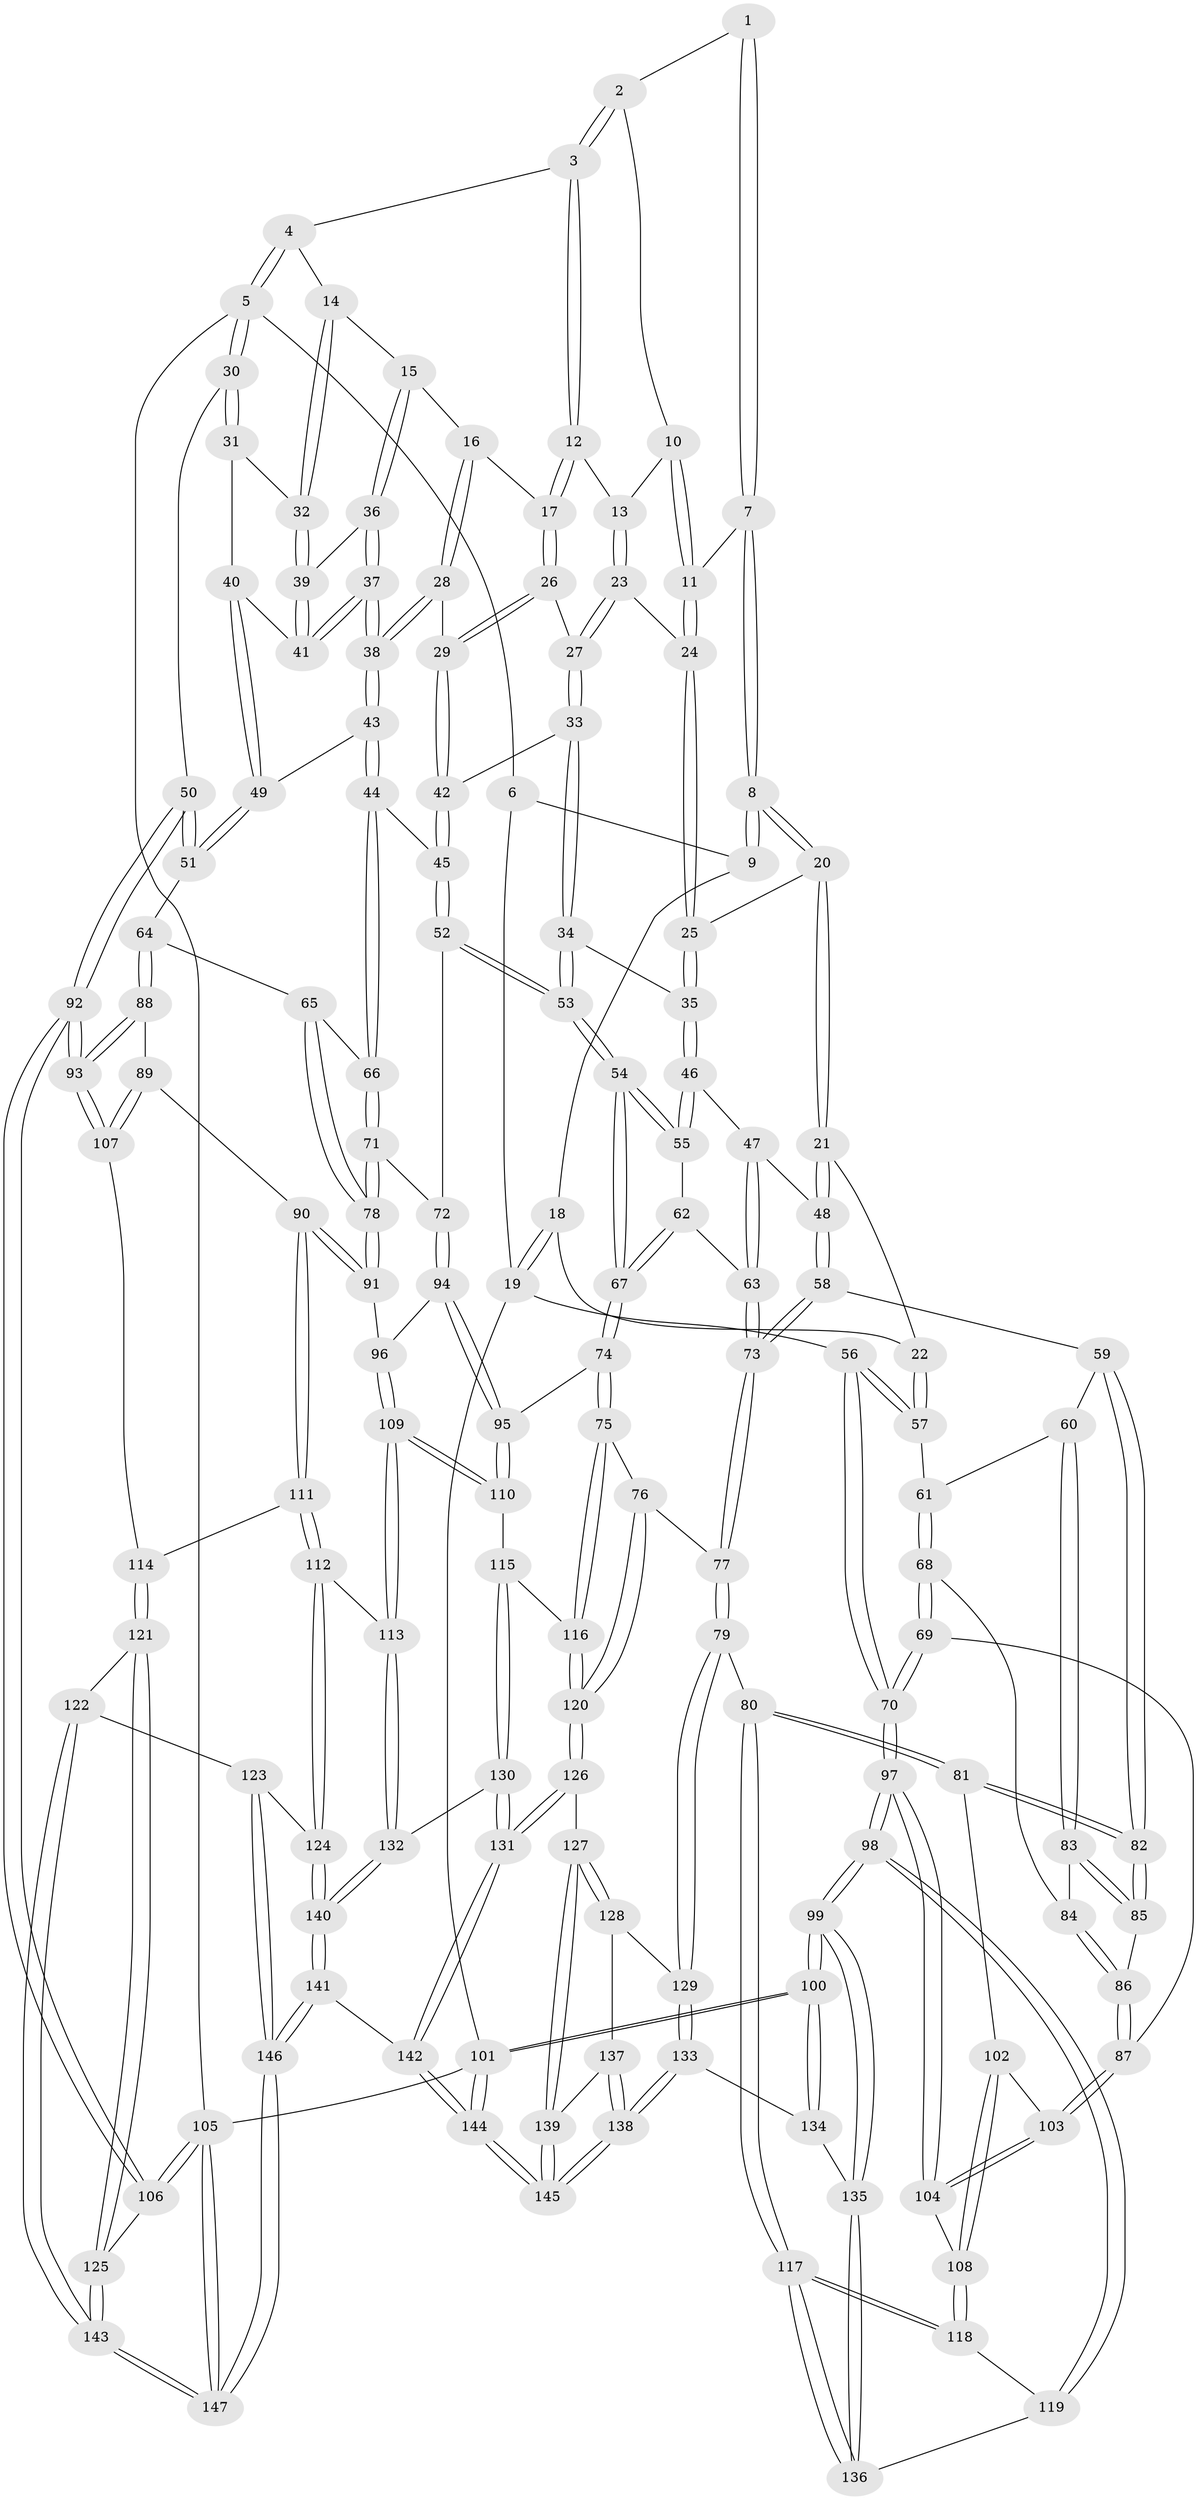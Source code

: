 // Generated by graph-tools (version 1.1) at 2025/03/03/09/25 03:03:20]
// undirected, 147 vertices, 364 edges
graph export_dot {
graph [start="1"]
  node [color=gray90,style=filled];
  1 [pos="+0.3374447563176548+0"];
  2 [pos="+0.5506329513462028+0"];
  3 [pos="+0.904668449912802+0"];
  4 [pos="+0.9897475945875183+0"];
  5 [pos="+1+0"];
  6 [pos="+0+0"];
  7 [pos="+0.3092559002567858+0.017866248452728134"];
  8 [pos="+0.19430961463526458+0.14024434895866128"];
  9 [pos="+0.11989254376277417+0.10365118465321162"];
  10 [pos="+0.5443788164112275+0"];
  11 [pos="+0.403817939585107+0.143491229910692"];
  12 [pos="+0.624861167201675+0.15039059463203214"];
  13 [pos="+0.5783853383933618+0.13187995325508048"];
  14 [pos="+0.849166201192799+0.11709748230365839"];
  15 [pos="+0.8181828571171624+0.14370673396692865"];
  16 [pos="+0.7387013752221011+0.1716736038587967"];
  17 [pos="+0.6367480917104998+0.15919881896437188"];
  18 [pos="+0.07335713084417624+0.13175287148712042"];
  19 [pos="+0+0.16766228474068043"];
  20 [pos="+0.23557009257850456+0.2667866203234055"];
  21 [pos="+0.18576434842700273+0.32832830571901106"];
  22 [pos="+0.04105815533587518+0.34005385299488244"];
  23 [pos="+0.5069422993361008+0.1880806397011183"];
  24 [pos="+0.4064329699192112+0.15511563342684237"];
  25 [pos="+0.3117429957985624+0.2638363174089482"];
  26 [pos="+0.6274866259167926+0.2712380137189376"];
  27 [pos="+0.5147137912464053+0.2648630166188936"];
  28 [pos="+0.6899983264476072+0.3188188219477822"];
  29 [pos="+0.6642193465673961+0.3189844681087756"];
  30 [pos="+1+0.2899821786480519"];
  31 [pos="+0.9515685286552226+0.24499516303448204"];
  32 [pos="+0.9057321289447825+0.20989898744237823"];
  33 [pos="+0.48716063667670517+0.3318066060272199"];
  34 [pos="+0.45275479388059775+0.35412883095868347"];
  35 [pos="+0.429531990498726+0.35812549669336985"];
  36 [pos="+0.7988048134757761+0.28790826614981785"];
  37 [pos="+0.7732155546828372+0.3569915565756915"];
  38 [pos="+0.767780703710798+0.3631577137227872"];
  39 [pos="+0.8796835273732382+0.28929411621081974"];
  40 [pos="+0.9350325034623134+0.3593225927844105"];
  41 [pos="+0.8819192128913708+0.32727394049369096"];
  42 [pos="+0.6062132516219089+0.3755032046054081"];
  43 [pos="+0.7785874225294218+0.42610004130557627"];
  44 [pos="+0.776222130990695+0.43970056108604577"];
  45 [pos="+0.6147489825607078+0.45886762852417123"];
  46 [pos="+0.4004140067739471+0.4192089337871856"];
  47 [pos="+0.39347354568695714+0.42588602932553676"];
  48 [pos="+0.22936630782125+0.45127839038659456"];
  49 [pos="+0.9486635022382149+0.3838134044735345"];
  50 [pos="+1+0.447379147883209"];
  51 [pos="+1+0.44797648484311314"];
  52 [pos="+0.5842736596991213+0.507395596450588"];
  53 [pos="+0.5643507151334681+0.5193728214237303"];
  54 [pos="+0.5495769664447295+0.5400733726872893"];
  55 [pos="+0.45297270181520266+0.4833566965316235"];
  56 [pos="+0+0.352136282903386"];
  57 [pos="+0.015624223196970013+0.3488622778603532"];
  58 [pos="+0.22900237310366178+0.4550053910605871"];
  59 [pos="+0.18102022059116965+0.5156383010118579"];
  60 [pos="+0.14550375854879574+0.5273276646110545"];
  61 [pos="+0.08195638543888822+0.4975221926244696"];
  62 [pos="+0.42367802196444404+0.5202726226384725"];
  63 [pos="+0.3762459765791922+0.5218740690687232"];
  64 [pos="+0.9041475723411955+0.5296857767152853"];
  65 [pos="+0.8496690845011138+0.508902014892746"];
  66 [pos="+0.777660961792849+0.4440731796573581"];
  67 [pos="+0.5362310784592957+0.5766516909417827"];
  68 [pos="+0.01890140926965448+0.558641839682077"];
  69 [pos="+0+0.583112531358796"];
  70 [pos="+0+0.5870239034367489"];
  71 [pos="+0.719675034014882+0.5545355915105378"];
  72 [pos="+0.7071857906465467+0.5620612605129687"];
  73 [pos="+0.3415650553519264+0.576490146441704"];
  74 [pos="+0.5212537556442183+0.6493474305556987"];
  75 [pos="+0.49791190421375325+0.6630559404984411"];
  76 [pos="+0.3996042099004264+0.7109282476345671"];
  77 [pos="+0.35840940822853123+0.7103282939532325"];
  78 [pos="+0.7879920378991015+0.5925881866751732"];
  79 [pos="+0.3380425664621578+0.7216003756245494"];
  80 [pos="+0.310434482457835+0.7211660354587008"];
  81 [pos="+0.2540748822137319+0.684569871308092"];
  82 [pos="+0.23269353828861147+0.651414960123274"];
  83 [pos="+0.14323774554686924+0.5313827724205679"];
  84 [pos="+0.07644640247374943+0.5746078549589302"];
  85 [pos="+0.12968884529689984+0.6006969459245277"];
  86 [pos="+0.09741113184546459+0.6336576071280188"];
  87 [pos="+0.09147544096398362+0.6488504050520773"];
  88 [pos="+0.9016924691108765+0.6427120752153763"];
  89 [pos="+0.8977393965470499+0.645514169728269"];
  90 [pos="+0.8348393836346377+0.6704670792699627"];
  91 [pos="+0.8080374314167605+0.6648379600657592"];
  92 [pos="+1+0.7385099720183448"];
  93 [pos="+1+0.7356098584586983"];
  94 [pos="+0.6904710888599147+0.6401017797703732"];
  95 [pos="+0.6202761090636951+0.6888876016441433"];
  96 [pos="+0.7960335204925667+0.6687999355527027"];
  97 [pos="+0+0.7231659289218842"];
  98 [pos="+0+0.8609807838306337"];
  99 [pos="+0+1"];
  100 [pos="+0+1"];
  101 [pos="+0+1"];
  102 [pos="+0.10451275567468137+0.6769393970978138"];
  103 [pos="+0.0973817678788108+0.6694744663466556"];
  104 [pos="+0+0.7312376654909196"];
  105 [pos="+1+1"];
  106 [pos="+1+0.8094215436554802"];
  107 [pos="+0.9177815344806938+0.8028525852679068"];
  108 [pos="+0.09111071128221737+0.7781308651387849"];
  109 [pos="+0.7078836017274881+0.7992291172341464"];
  110 [pos="+0.6749595596211208+0.7890021064425082"];
  111 [pos="+0.8474309452930796+0.8040026217101501"];
  112 [pos="+0.7609888156204369+0.8449476916443149"];
  113 [pos="+0.758065471753555+0.8430994970350417"];
  114 [pos="+0.899960348247822+0.8137597021761559"];
  115 [pos="+0.65547748837859+0.8057180116691715"];
  116 [pos="+0.5837275842138723+0.832829655035308"];
  117 [pos="+0.1445212137850318+0.8353023222124539"];
  118 [pos="+0.10726240337517087+0.8007561731791895"];
  119 [pos="+0+0.8460673687990308"];
  120 [pos="+0.5154175474320154+0.8768830266524238"];
  121 [pos="+0.9196685315305796+0.9072686111026458"];
  122 [pos="+0.8733086721842+0.9314591418053947"];
  123 [pos="+0.8222764271965496+0.9341689205528485"];
  124 [pos="+0.7675094648063707+0.8759083218470555"];
  125 [pos="+0.9488704879001639+0.9224581463227886"];
  126 [pos="+0.5156561484236647+0.8972306098115913"];
  127 [pos="+0.4787669511927696+0.9220451204367557"];
  128 [pos="+0.36960791617796135+0.8677767237677442"];
  129 [pos="+0.3372475673323997+0.7499754058504647"];
  130 [pos="+0.6282225730584592+0.9193797679735164"];
  131 [pos="+0.5701547199646447+0.9527918164758489"];
  132 [pos="+0.6514820434659943+0.9240492825465229"];
  133 [pos="+0.23396498479704259+1"];
  134 [pos="+0.14478376288654152+0.9122970050691341"];
  135 [pos="+0.1372567241014405+0.8924019398778953"];
  136 [pos="+0.1372937019414904+0.8769043925311748"];
  137 [pos="+0.3710515852111887+0.8961005577635032"];
  138 [pos="+0.2771357905503987+1"];
  139 [pos="+0.4537428973490723+0.9462810843654028"];
  140 [pos="+0.7092550270505348+0.9724654453643025"];
  141 [pos="+0.6800634069728821+1"];
  142 [pos="+0.6304662594240191+1"];
  143 [pos="+0.9837178254412329+1"];
  144 [pos="+0.28976848181838+1"];
  145 [pos="+0.28931737403487773+1"];
  146 [pos="+0.7712619252903943+1"];
  147 [pos="+1+1"];
  1 -- 2;
  1 -- 7;
  1 -- 7;
  2 -- 3;
  2 -- 3;
  2 -- 10;
  3 -- 4;
  3 -- 12;
  3 -- 12;
  4 -- 5;
  4 -- 5;
  4 -- 14;
  5 -- 6;
  5 -- 30;
  5 -- 30;
  5 -- 105;
  6 -- 9;
  6 -- 19;
  7 -- 8;
  7 -- 8;
  7 -- 11;
  8 -- 9;
  8 -- 9;
  8 -- 20;
  8 -- 20;
  9 -- 18;
  10 -- 11;
  10 -- 11;
  10 -- 13;
  11 -- 24;
  11 -- 24;
  12 -- 13;
  12 -- 17;
  12 -- 17;
  13 -- 23;
  13 -- 23;
  14 -- 15;
  14 -- 32;
  14 -- 32;
  15 -- 16;
  15 -- 36;
  15 -- 36;
  16 -- 17;
  16 -- 28;
  16 -- 28;
  17 -- 26;
  17 -- 26;
  18 -- 19;
  18 -- 19;
  18 -- 22;
  19 -- 56;
  19 -- 101;
  20 -- 21;
  20 -- 21;
  20 -- 25;
  21 -- 22;
  21 -- 48;
  21 -- 48;
  22 -- 57;
  22 -- 57;
  23 -- 24;
  23 -- 27;
  23 -- 27;
  24 -- 25;
  24 -- 25;
  25 -- 35;
  25 -- 35;
  26 -- 27;
  26 -- 29;
  26 -- 29;
  27 -- 33;
  27 -- 33;
  28 -- 29;
  28 -- 38;
  28 -- 38;
  29 -- 42;
  29 -- 42;
  30 -- 31;
  30 -- 31;
  30 -- 50;
  31 -- 32;
  31 -- 40;
  32 -- 39;
  32 -- 39;
  33 -- 34;
  33 -- 34;
  33 -- 42;
  34 -- 35;
  34 -- 53;
  34 -- 53;
  35 -- 46;
  35 -- 46;
  36 -- 37;
  36 -- 37;
  36 -- 39;
  37 -- 38;
  37 -- 38;
  37 -- 41;
  37 -- 41;
  38 -- 43;
  38 -- 43;
  39 -- 41;
  39 -- 41;
  40 -- 41;
  40 -- 49;
  40 -- 49;
  42 -- 45;
  42 -- 45;
  43 -- 44;
  43 -- 44;
  43 -- 49;
  44 -- 45;
  44 -- 66;
  44 -- 66;
  45 -- 52;
  45 -- 52;
  46 -- 47;
  46 -- 55;
  46 -- 55;
  47 -- 48;
  47 -- 63;
  47 -- 63;
  48 -- 58;
  48 -- 58;
  49 -- 51;
  49 -- 51;
  50 -- 51;
  50 -- 51;
  50 -- 92;
  50 -- 92;
  51 -- 64;
  52 -- 53;
  52 -- 53;
  52 -- 72;
  53 -- 54;
  53 -- 54;
  54 -- 55;
  54 -- 55;
  54 -- 67;
  54 -- 67;
  55 -- 62;
  56 -- 57;
  56 -- 57;
  56 -- 70;
  56 -- 70;
  57 -- 61;
  58 -- 59;
  58 -- 73;
  58 -- 73;
  59 -- 60;
  59 -- 82;
  59 -- 82;
  60 -- 61;
  60 -- 83;
  60 -- 83;
  61 -- 68;
  61 -- 68;
  62 -- 63;
  62 -- 67;
  62 -- 67;
  63 -- 73;
  63 -- 73;
  64 -- 65;
  64 -- 88;
  64 -- 88;
  65 -- 66;
  65 -- 78;
  65 -- 78;
  66 -- 71;
  66 -- 71;
  67 -- 74;
  67 -- 74;
  68 -- 69;
  68 -- 69;
  68 -- 84;
  69 -- 70;
  69 -- 70;
  69 -- 87;
  70 -- 97;
  70 -- 97;
  71 -- 72;
  71 -- 78;
  71 -- 78;
  72 -- 94;
  72 -- 94;
  73 -- 77;
  73 -- 77;
  74 -- 75;
  74 -- 75;
  74 -- 95;
  75 -- 76;
  75 -- 116;
  75 -- 116;
  76 -- 77;
  76 -- 120;
  76 -- 120;
  77 -- 79;
  77 -- 79;
  78 -- 91;
  78 -- 91;
  79 -- 80;
  79 -- 129;
  79 -- 129;
  80 -- 81;
  80 -- 81;
  80 -- 117;
  80 -- 117;
  81 -- 82;
  81 -- 82;
  81 -- 102;
  82 -- 85;
  82 -- 85;
  83 -- 84;
  83 -- 85;
  83 -- 85;
  84 -- 86;
  84 -- 86;
  85 -- 86;
  86 -- 87;
  86 -- 87;
  87 -- 103;
  87 -- 103;
  88 -- 89;
  88 -- 93;
  88 -- 93;
  89 -- 90;
  89 -- 107;
  89 -- 107;
  90 -- 91;
  90 -- 91;
  90 -- 111;
  90 -- 111;
  91 -- 96;
  92 -- 93;
  92 -- 93;
  92 -- 106;
  92 -- 106;
  93 -- 107;
  93 -- 107;
  94 -- 95;
  94 -- 95;
  94 -- 96;
  95 -- 110;
  95 -- 110;
  96 -- 109;
  96 -- 109;
  97 -- 98;
  97 -- 98;
  97 -- 104;
  97 -- 104;
  98 -- 99;
  98 -- 99;
  98 -- 119;
  98 -- 119;
  99 -- 100;
  99 -- 100;
  99 -- 135;
  99 -- 135;
  100 -- 101;
  100 -- 101;
  100 -- 134;
  100 -- 134;
  101 -- 144;
  101 -- 144;
  101 -- 105;
  102 -- 103;
  102 -- 108;
  102 -- 108;
  103 -- 104;
  103 -- 104;
  104 -- 108;
  105 -- 106;
  105 -- 106;
  105 -- 147;
  105 -- 147;
  106 -- 125;
  107 -- 114;
  108 -- 118;
  108 -- 118;
  109 -- 110;
  109 -- 110;
  109 -- 113;
  109 -- 113;
  110 -- 115;
  111 -- 112;
  111 -- 112;
  111 -- 114;
  112 -- 113;
  112 -- 124;
  112 -- 124;
  113 -- 132;
  113 -- 132;
  114 -- 121;
  114 -- 121;
  115 -- 116;
  115 -- 130;
  115 -- 130;
  116 -- 120;
  116 -- 120;
  117 -- 118;
  117 -- 118;
  117 -- 136;
  117 -- 136;
  118 -- 119;
  119 -- 136;
  120 -- 126;
  120 -- 126;
  121 -- 122;
  121 -- 125;
  121 -- 125;
  122 -- 123;
  122 -- 143;
  122 -- 143;
  123 -- 124;
  123 -- 146;
  123 -- 146;
  124 -- 140;
  124 -- 140;
  125 -- 143;
  125 -- 143;
  126 -- 127;
  126 -- 131;
  126 -- 131;
  127 -- 128;
  127 -- 128;
  127 -- 139;
  127 -- 139;
  128 -- 129;
  128 -- 137;
  129 -- 133;
  129 -- 133;
  130 -- 131;
  130 -- 131;
  130 -- 132;
  131 -- 142;
  131 -- 142;
  132 -- 140;
  132 -- 140;
  133 -- 134;
  133 -- 138;
  133 -- 138;
  134 -- 135;
  135 -- 136;
  135 -- 136;
  137 -- 138;
  137 -- 138;
  137 -- 139;
  138 -- 145;
  138 -- 145;
  139 -- 145;
  139 -- 145;
  140 -- 141;
  140 -- 141;
  141 -- 142;
  141 -- 146;
  141 -- 146;
  142 -- 144;
  142 -- 144;
  143 -- 147;
  143 -- 147;
  144 -- 145;
  144 -- 145;
  146 -- 147;
  146 -- 147;
}
